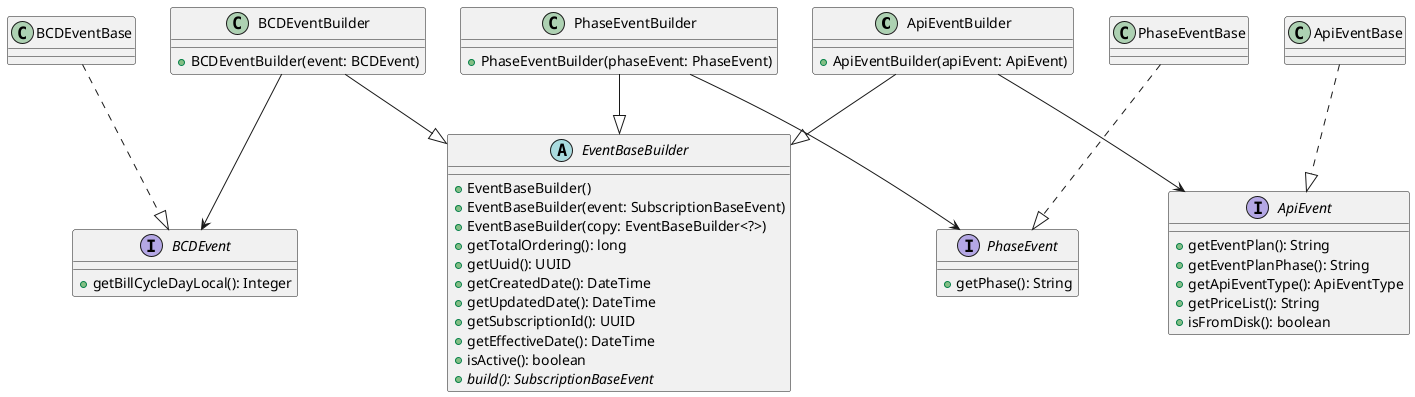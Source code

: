 @startuml
ApiEventBuilder --|> EventBaseBuilder
BCDEventBuilder --|> EventBaseBuilder
PhaseEventBuilder --|> EventBaseBuilder

ApiEventBuilder --> ApiEvent
BCDEventBuilder --> BCDEvent
PhaseEventBuilder --> PhaseEvent

ApiEventBase ..|> ApiEvent
BCDEventBase ..|> BCDEvent
PhaseEventBase ..|> PhaseEvent


abstract class EventBaseBuilder{
  + EventBaseBuilder()
  + EventBaseBuilder(event: SubscriptionBaseEvent)
  + EventBaseBuilder(copy: EventBaseBuilder<?>)
  + getTotalOrdering(): long
  + getUuid(): UUID
  + getCreatedDate(): DateTime
  + getUpdatedDate(): DateTime
  + getSubscriptionId(): UUID
  + getEffectiveDate(): DateTime
  + isActive(): boolean
  + {abstract} build(): SubscriptionBaseEvent
}

class ApiEventBuilder {
  + ApiEventBuilder(apiEvent: ApiEvent)
}

class BCDEventBuilder {
  + BCDEventBuilder(event: BCDEvent) 
}

class PhaseEventBuilder {
  + PhaseEventBuilder(phaseEvent: PhaseEvent)
}

interface BCDEvent {
  + getBillCycleDayLocal(): Integer 
}

interface ApiEvent {
  + getEventPlan(): String
  + getEventPlanPhase(): String
  + getApiEventType(): ApiEventType
  + getPriceList(): String
  + isFromDisk(): boolean
}

interface PhaseEvent {
  + getPhase(): String
}
@enduml